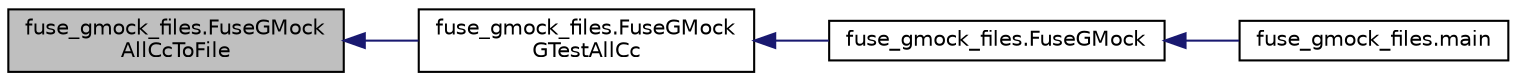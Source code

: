 digraph "fuse_gmock_files.FuseGMockAllCcToFile"
{
  edge [fontname="Helvetica",fontsize="10",labelfontname="Helvetica",labelfontsize="10"];
  node [fontname="Helvetica",fontsize="10",shape=record];
  rankdir="LR";
  Node10 [label="fuse_gmock_files.FuseGMock\lAllCcToFile",height=0.2,width=0.4,color="black", fillcolor="grey75", style="filled", fontcolor="black"];
  Node10 -> Node11 [dir="back",color="midnightblue",fontsize="10",style="solid",fontname="Helvetica"];
  Node11 [label="fuse_gmock_files.FuseGMock\lGTestAllCc",height=0.2,width=0.4,color="black", fillcolor="white", style="filled",URL="$d8/dbf/namespacefuse__gmock__files.html#a50eb499fcb075e19191e8403bd85c813"];
  Node11 -> Node12 [dir="back",color="midnightblue",fontsize="10",style="solid",fontname="Helvetica"];
  Node12 [label="fuse_gmock_files.FuseGMock",height=0.2,width=0.4,color="black", fillcolor="white", style="filled",URL="$d8/dbf/namespacefuse__gmock__files.html#ae76b6bc18373325fc3f002abf5c4378f"];
  Node12 -> Node13 [dir="back",color="midnightblue",fontsize="10",style="solid",fontname="Helvetica"];
  Node13 [label="fuse_gmock_files.main",height=0.2,width=0.4,color="black", fillcolor="white", style="filled",URL="$d8/dbf/namespacefuse__gmock__files.html#a64e8cd1ead5a1454265cbc2d3db4d425"];
}
